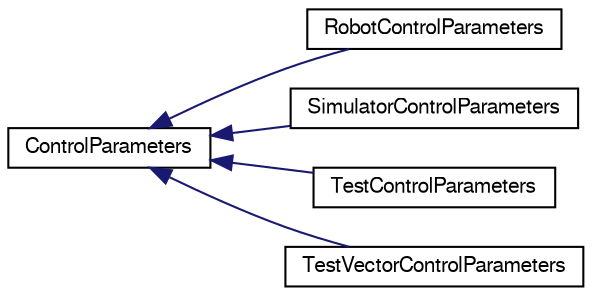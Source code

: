 digraph "Graphical Class Hierarchy"
{
  edge [fontname="FreeSans",fontsize="10",labelfontname="FreeSans",labelfontsize="10"];
  node [fontname="FreeSans",fontsize="10",shape=record];
  rankdir="LR";
  Node1 [label="ControlParameters",height=0.2,width=0.4,color="black", fillcolor="white", style="filled",URL="$d8/d86/class_control_parameters.html"];
  Node1 -> Node2 [dir="back",color="midnightblue",fontsize="10",style="solid",fontname="FreeSans"];
  Node2 [label="RobotControlParameters",height=0.2,width=0.4,color="black", fillcolor="white", style="filled",URL="$d0/d73/class_robot_control_parameters.html"];
  Node1 -> Node3 [dir="back",color="midnightblue",fontsize="10",style="solid",fontname="FreeSans"];
  Node3 [label="SimulatorControlParameters",height=0.2,width=0.4,color="black", fillcolor="white", style="filled",URL="$da/dcf/class_simulator_control_parameters.html"];
  Node1 -> Node4 [dir="back",color="midnightblue",fontsize="10",style="solid",fontname="FreeSans"];
  Node4 [label="TestControlParameters",height=0.2,width=0.4,color="black", fillcolor="white", style="filled",URL="$d9/d1d/class_test_control_parameters.html"];
  Node1 -> Node5 [dir="back",color="midnightblue",fontsize="10",style="solid",fontname="FreeSans"];
  Node5 [label="TestVectorControlParameters",height=0.2,width=0.4,color="black", fillcolor="white", style="filled",URL="$d6/dbe/class_test_vector_control_parameters.html"];
}
